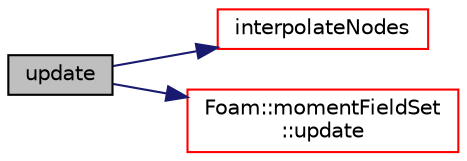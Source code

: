 digraph "update"
{
  bgcolor="transparent";
  edge [fontname="Helvetica",fontsize="10",labelfontname="Helvetica",labelfontsize="10"];
  node [fontname="Helvetica",fontsize="10",shape=record];
  rankdir="LR";
  Node1 [label="update",height=0.2,width=0.4,color="black", fillcolor="grey75", style="filled", fontcolor="black"];
  Node1 -> Node2 [color="midnightblue",fontsize="10",style="solid",fontname="Helvetica"];
  Node2 [label="interpolateNodes",height=0.2,width=0.4,color="red",URL="$a00069.html#aee1fc78125838d352f1209c771319fe7",tooltip="Protected member functions. "];
  Node1 -> Node3 [color="midnightblue",fontsize="10",style="solid",fontname="Helvetica"];
  Node3 [label="Foam::momentFieldSet\l::update",height=0.2,width=0.4,color="red",URL="$a00045.html#ac5c54df7ed3b930268c8d7752c101725",tooltip="Recalculate the moments from the quadrature nodes. "];
}
